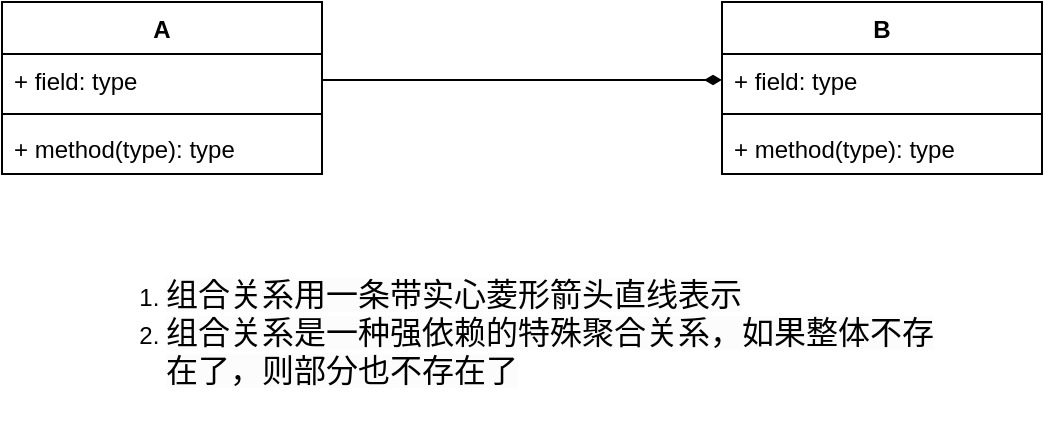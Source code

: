 <mxfile version="13.0.3" type="device"><diagram id="MlzMV0mtFl4jmcH3FzAy" name="第 1 页"><mxGraphModel dx="1086" dy="806" grid="1" gridSize="10" guides="1" tooltips="1" connect="1" arrows="1" fold="1" page="1" pageScale="1" pageWidth="827" pageHeight="1169" math="0" shadow="0"><root><mxCell id="0"/><mxCell id="1" parent="0"/><mxCell id="cFkx0n8m6x6bD0GDu_It-5" value="B" style="swimlane;fontStyle=1;align=center;verticalAlign=top;childLayout=stackLayout;horizontal=1;startSize=26;horizontalStack=0;resizeParent=1;resizeParentMax=0;resizeLast=0;collapsible=1;marginBottom=0;" vertex="1" parent="1"><mxGeometry x="520" y="320" width="160" height="86" as="geometry"/></mxCell><mxCell id="cFkx0n8m6x6bD0GDu_It-6" value="+ field: type" style="text;strokeColor=none;fillColor=none;align=left;verticalAlign=top;spacingLeft=4;spacingRight=4;overflow=hidden;rotatable=0;points=[[0,0.5],[1,0.5]];portConstraint=eastwest;" vertex="1" parent="cFkx0n8m6x6bD0GDu_It-5"><mxGeometry y="26" width="160" height="26" as="geometry"/></mxCell><mxCell id="cFkx0n8m6x6bD0GDu_It-7" value="" style="line;strokeWidth=1;fillColor=none;align=left;verticalAlign=middle;spacingTop=-1;spacingLeft=3;spacingRight=3;rotatable=0;labelPosition=right;points=[];portConstraint=eastwest;" vertex="1" parent="cFkx0n8m6x6bD0GDu_It-5"><mxGeometry y="52" width="160" height="8" as="geometry"/></mxCell><mxCell id="cFkx0n8m6x6bD0GDu_It-8" value="+ method(type): type" style="text;strokeColor=none;fillColor=none;align=left;verticalAlign=top;spacingLeft=4;spacingRight=4;overflow=hidden;rotatable=0;points=[[0,0.5],[1,0.5]];portConstraint=eastwest;" vertex="1" parent="cFkx0n8m6x6bD0GDu_It-5"><mxGeometry y="60" width="160" height="26" as="geometry"/></mxCell><mxCell id="cFkx0n8m6x6bD0GDu_It-1" value="A" style="swimlane;fontStyle=1;align=center;verticalAlign=top;childLayout=stackLayout;horizontal=1;startSize=26;horizontalStack=0;resizeParent=1;resizeParentMax=0;resizeLast=0;collapsible=1;marginBottom=0;" vertex="1" parent="1"><mxGeometry x="160" y="320" width="160" height="86" as="geometry"/></mxCell><mxCell id="cFkx0n8m6x6bD0GDu_It-2" value="+ field: type" style="text;strokeColor=none;fillColor=none;align=left;verticalAlign=top;spacingLeft=4;spacingRight=4;overflow=hidden;rotatable=0;points=[[0,0.5],[1,0.5]];portConstraint=eastwest;" vertex="1" parent="cFkx0n8m6x6bD0GDu_It-1"><mxGeometry y="26" width="160" height="26" as="geometry"/></mxCell><mxCell id="cFkx0n8m6x6bD0GDu_It-3" value="" style="line;strokeWidth=1;fillColor=none;align=left;verticalAlign=middle;spacingTop=-1;spacingLeft=3;spacingRight=3;rotatable=0;labelPosition=right;points=[];portConstraint=eastwest;" vertex="1" parent="cFkx0n8m6x6bD0GDu_It-1"><mxGeometry y="52" width="160" height="8" as="geometry"/></mxCell><mxCell id="cFkx0n8m6x6bD0GDu_It-4" value="+ method(type): type" style="text;strokeColor=none;fillColor=none;align=left;verticalAlign=top;spacingLeft=4;spacingRight=4;overflow=hidden;rotatable=0;points=[[0,0.5],[1,0.5]];portConstraint=eastwest;" vertex="1" parent="cFkx0n8m6x6bD0GDu_It-1"><mxGeometry y="60" width="160" height="26" as="geometry"/></mxCell><mxCell id="cFkx0n8m6x6bD0GDu_It-9" style="edgeStyle=orthogonalEdgeStyle;rounded=0;orthogonalLoop=1;jettySize=auto;html=1;exitX=1;exitY=0.5;exitDx=0;exitDy=0;entryX=0;entryY=0.5;entryDx=0;entryDy=0;endArrow=diamondThin;endFill=1;" edge="1" parent="1" source="cFkx0n8m6x6bD0GDu_It-2" target="cFkx0n8m6x6bD0GDu_It-6"><mxGeometry relative="1" as="geometry"/></mxCell><mxCell id="cFkx0n8m6x6bD0GDu_It-10" value="&lt;ol&gt;&lt;li&gt;&lt;span style=&quot;font-size: 16px ; background-color: rgb(252 , 252 , 252)&quot;&gt;组合关系用一条带实心菱形箭头直线表示&lt;/span&gt;&lt;/li&gt;&lt;li&gt;&lt;span style=&quot;font-size: 16px ; background-color: rgb(252 , 252 , 252)&quot;&gt;组合关系是一种强依赖的特殊聚合关系，如果整体不存在了，则部分也不存在了&lt;br&gt;&lt;/span&gt;&lt;/li&gt;&lt;/ol&gt;" style="text;html=1;strokeColor=none;fillColor=none;align=left;verticalAlign=middle;whiteSpace=wrap;rounded=0;" vertex="1" parent="1"><mxGeometry x="200" y="440" width="440" height="90" as="geometry"/></mxCell></root></mxGraphModel></diagram></mxfile>